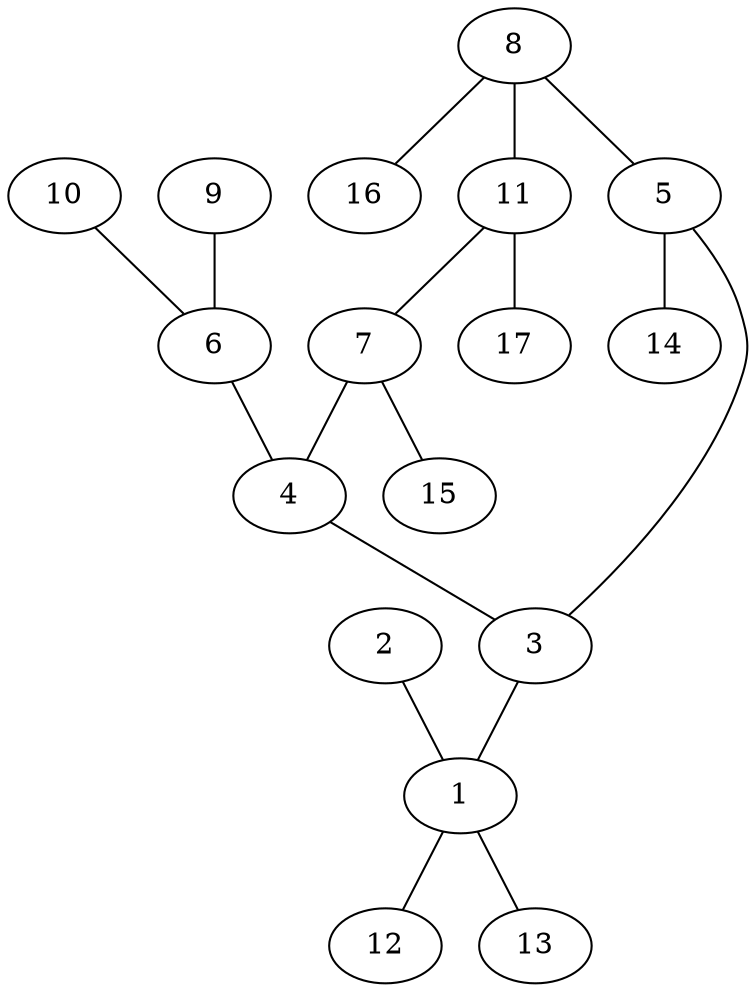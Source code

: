 graph molecule_1385 {
	1	 [chem=C];
	12	 [chem=H];
	1 -- 12	 [valence=1];
	13	 [chem=H];
	1 -- 13	 [valence=1];
	2	 [chem=Br];
	2 -- 1	 [valence=1];
	3	 [chem=C];
	3 -- 1	 [valence=1];
	4	 [chem=C];
	4 -- 3	 [valence=2];
	5	 [chem=C];
	5 -- 3	 [valence=1];
	14	 [chem=H];
	5 -- 14	 [valence=1];
	6	 [chem=N];
	6 -- 4	 [valence=1];
	7	 [chem=C];
	7 -- 4	 [valence=1];
	15	 [chem=H];
	7 -- 15	 [valence=1];
	8	 [chem=C];
	8 -- 5	 [valence=2];
	11	 [chem=C];
	8 -- 11	 [valence=1];
	16	 [chem=H];
	8 -- 16	 [valence=1];
	9	 [chem=O];
	9 -- 6	 [valence=2];
	10	 [chem=O];
	10 -- 6	 [valence=1];
	11 -- 7	 [valence=2];
	17	 [chem=H];
	11 -- 17	 [valence=1];
}
